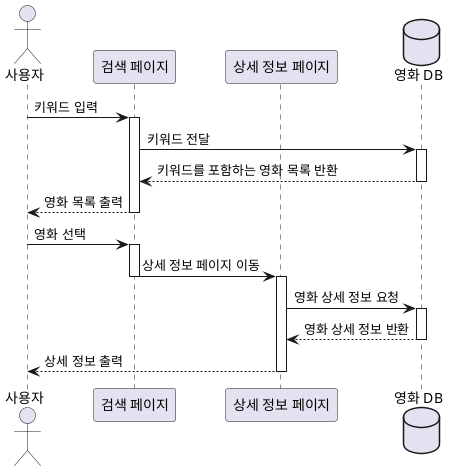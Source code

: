 @startuml

actor "사용자" as user
participant "검색 페이지" as searchPage
participant "상세 정보 페이지" as detailPage
database "영화 DB" as db

user -> searchPage : 키워드 입력
activate searchPage
searchPage -> db : 키워드 전달
activate db
db --> searchPage : 키워드를 포함하는 영화 목록 반환
deactivate db
searchPage --> user : 영화 목록 출력
deactivate searchPage

user -> searchPage : 영화 선택
activate searchPage
searchPage -> detailPage : 상세 정보 페이지 이동
deactivate searchPage
activate detailPage
detailPage -> db : 영화 상세 정보 요청
activate db
db --> detailPage : 영화 상세 정보 반환
deactivate db
detailPage --> user : 상세 정보 출력
deactivate detailPage

@enduml
